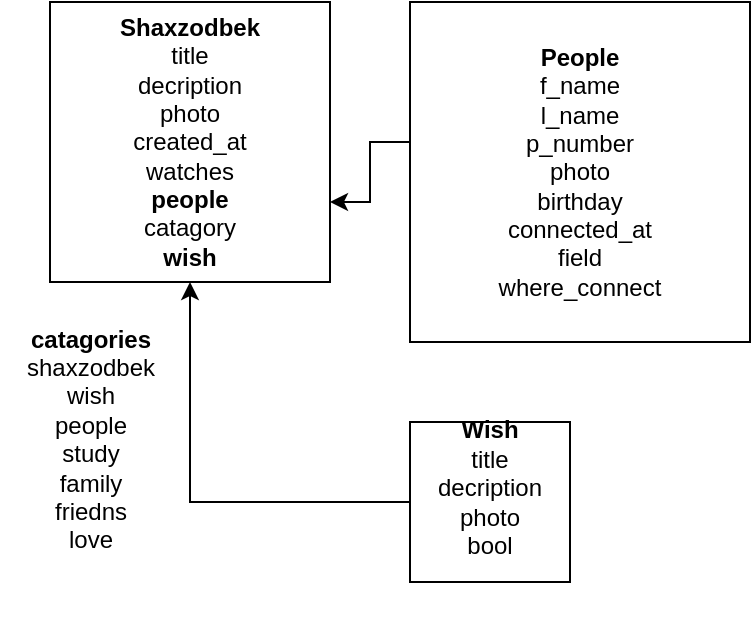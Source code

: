 <mxfile version="24.5.3" type="device">
  <diagram name="Page-1" id="8bV_dHVZofGYueuIyuLA">
    <mxGraphModel dx="505" dy="383" grid="1" gridSize="10" guides="1" tooltips="1" connect="1" arrows="1" fold="1" page="1" pageScale="1" pageWidth="850" pageHeight="1100" math="0" shadow="0">
      <root>
        <mxCell id="0" />
        <mxCell id="1" parent="0" />
        <mxCell id="tGD_c2jxbziEfZlrZQwn-11" value="&lt;b&gt;Shaxzodbek&lt;/b&gt;&lt;div&gt;title&lt;/div&gt;&lt;div&gt;decription&lt;/div&gt;&lt;div&gt;photo&lt;/div&gt;&lt;div&gt;created_at&lt;/div&gt;&lt;div&gt;watches&lt;/div&gt;&lt;div&gt;&lt;b&gt;people&lt;/b&gt;&lt;/div&gt;&lt;div&gt;catagory&lt;/div&gt;&lt;div&gt;&lt;b&gt;wish&lt;/b&gt;&lt;/div&gt;" style="whiteSpace=wrap;html=1;aspect=fixed;" vertex="1" parent="1">
          <mxGeometry x="70" y="80" width="140" height="140" as="geometry" />
        </mxCell>
        <mxCell id="tGD_c2jxbziEfZlrZQwn-14" value="&lt;b&gt;People&lt;/b&gt;&lt;div&gt;f_name&lt;/div&gt;&lt;div&gt;l_name&lt;/div&gt;&lt;div&gt;p_number&lt;/div&gt;&lt;div&gt;photo&lt;/div&gt;&lt;div&gt;birthday&lt;/div&gt;&lt;div&gt;connected_at&lt;/div&gt;&lt;div&gt;field&lt;/div&gt;&lt;div&gt;where_connect&lt;/div&gt;" style="whiteSpace=wrap;html=1;aspect=fixed;" vertex="1" parent="1">
          <mxGeometry x="250" y="80" width="170" height="170" as="geometry" />
        </mxCell>
        <mxCell id="tGD_c2jxbziEfZlrZQwn-15" style="edgeStyle=orthogonalEdgeStyle;rounded=0;orthogonalLoop=1;jettySize=auto;html=1;entryX=1;entryY=0.714;entryDx=0;entryDy=0;entryPerimeter=0;" edge="1" parent="1" source="tGD_c2jxbziEfZlrZQwn-14" target="tGD_c2jxbziEfZlrZQwn-11">
          <mxGeometry relative="1" as="geometry">
            <Array as="points">
              <mxPoint x="230" y="150" />
              <mxPoint x="230" y="180" />
            </Array>
          </mxGeometry>
        </mxCell>
        <mxCell id="tGD_c2jxbziEfZlrZQwn-16" value="&lt;b&gt;catagories&lt;/b&gt;&lt;div&gt;shaxzodbek&lt;/div&gt;&lt;div&gt;wish&lt;/div&gt;&lt;div&gt;people&lt;/div&gt;&lt;div&gt;study&lt;/div&gt;&lt;div&gt;family&lt;/div&gt;&lt;div&gt;friedns&lt;/div&gt;&lt;div&gt;love&lt;/div&gt;&lt;div&gt;&lt;br&gt;&lt;/div&gt;&lt;div&gt;&lt;br&gt;&lt;/div&gt;" style="text;html=1;align=center;verticalAlign=middle;resizable=0;points=[];autosize=1;strokeColor=none;fillColor=none;" vertex="1" parent="1">
          <mxGeometry x="45" y="233" width="90" height="160" as="geometry" />
        </mxCell>
        <mxCell id="tGD_c2jxbziEfZlrZQwn-18" style="edgeStyle=orthogonalEdgeStyle;rounded=0;orthogonalLoop=1;jettySize=auto;html=1;entryX=0.5;entryY=1;entryDx=0;entryDy=0;" edge="1" parent="1" source="tGD_c2jxbziEfZlrZQwn-17" target="tGD_c2jxbziEfZlrZQwn-11">
          <mxGeometry relative="1" as="geometry" />
        </mxCell>
        <mxCell id="tGD_c2jxbziEfZlrZQwn-17" value="&lt;div&gt;&lt;b&gt;Wish&lt;/b&gt;&lt;/div&gt;&lt;div&gt;title&lt;/div&gt;&lt;div&gt;decription&lt;/div&gt;&lt;div&gt;photo&lt;/div&gt;&lt;div&gt;bool&lt;/div&gt;&lt;div&gt;&lt;br&gt;&lt;/div&gt;" style="whiteSpace=wrap;html=1;aspect=fixed;" vertex="1" parent="1">
          <mxGeometry x="250" y="290" width="80" height="80" as="geometry" />
        </mxCell>
      </root>
    </mxGraphModel>
  </diagram>
</mxfile>
